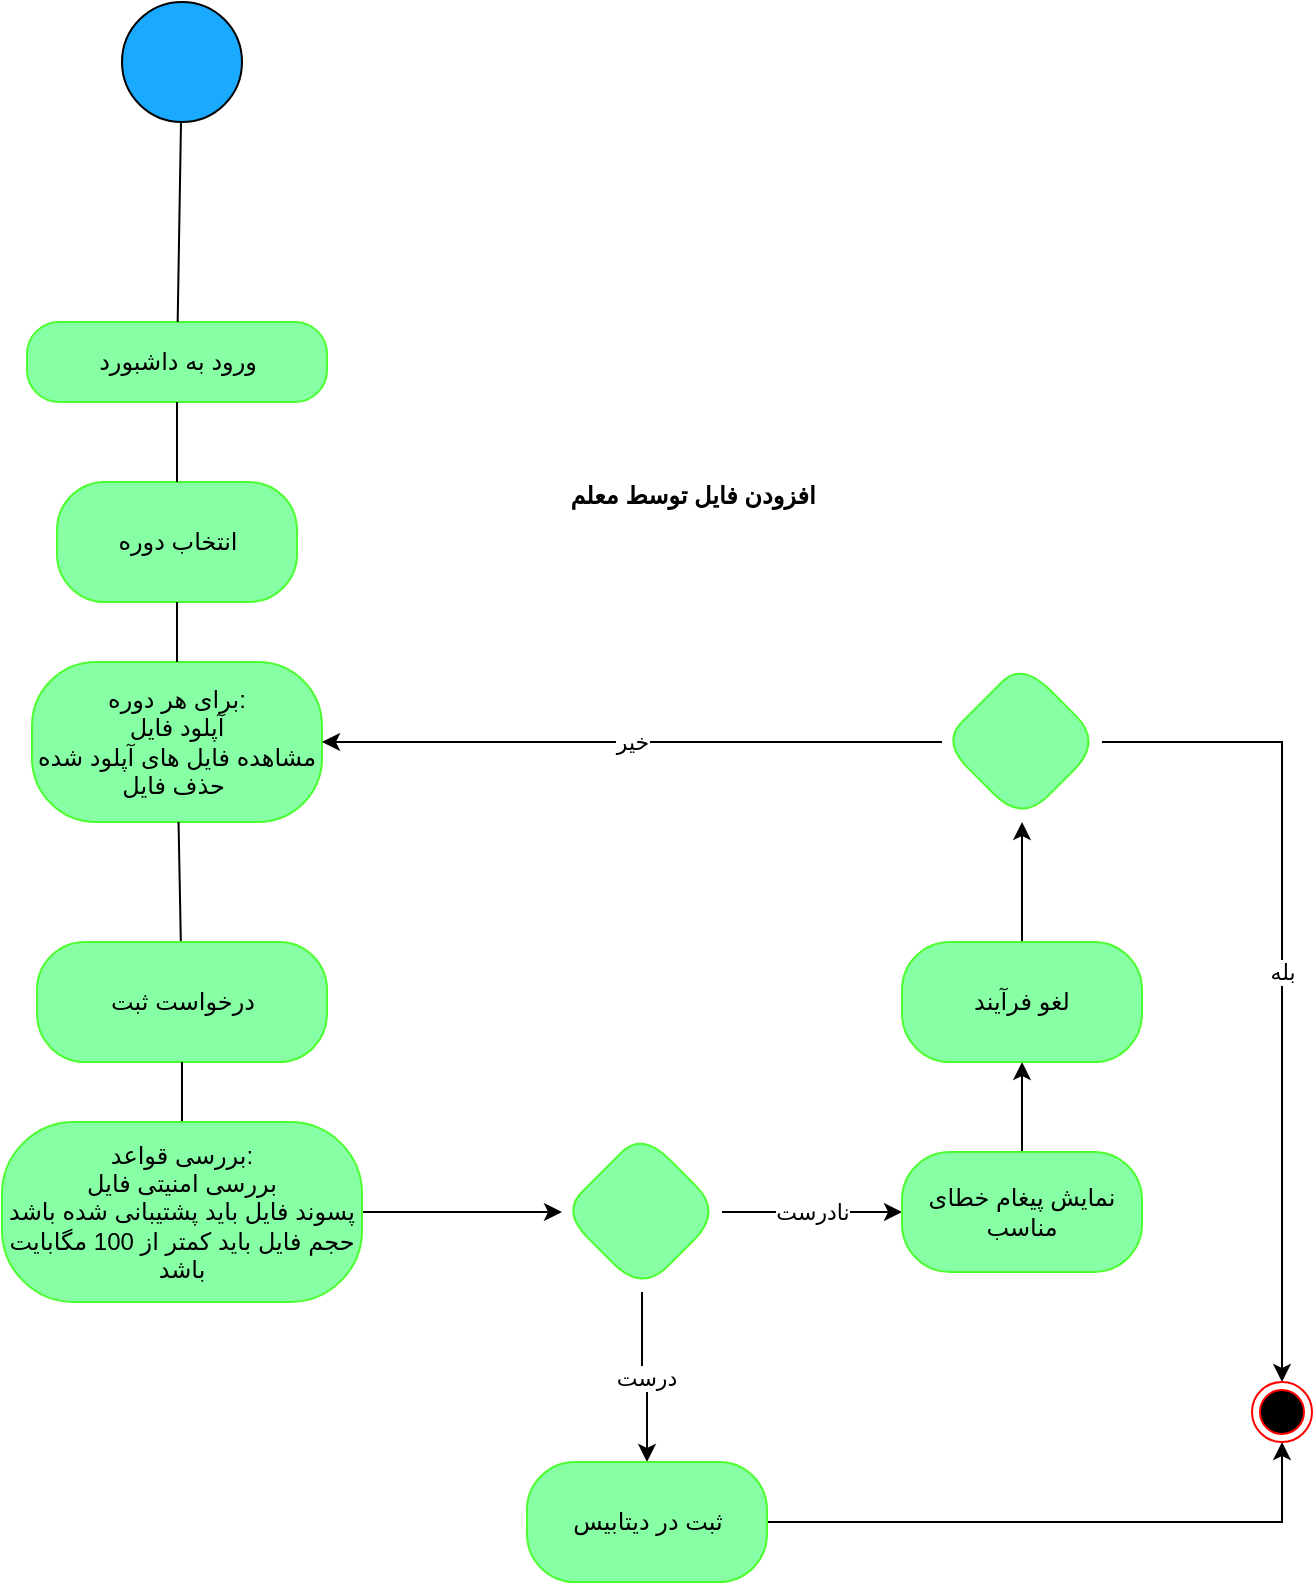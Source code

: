 <mxfile version="27.0.9">
  <diagram name="Page-1" id="ZxdXhc4Eh4dnQx7W6EZF">
    <mxGraphModel dx="1004" dy="1237" grid="1" gridSize="10" guides="1" tooltips="1" connect="1" arrows="1" fold="1" page="1" pageScale="1" pageWidth="850" pageHeight="1100" math="0" shadow="0">
      <root>
        <mxCell id="0" />
        <mxCell id="1" parent="0" />
        <mxCell id="6ADE_hiTO7GJpJ1rN5QM-1" value="" style="verticalLabelPosition=bottom;verticalAlign=top;html=1;shape=mxgraph.flowchart.on-page_reference;fillColor=#19AAFF;" vertex="1" parent="1">
          <mxGeometry x="120" y="40" width="60" height="60" as="geometry" />
        </mxCell>
        <mxCell id="6ADE_hiTO7GJpJ1rN5QM-2" value="ورود به داشبورد" style="rounded=1;whiteSpace=wrap;html=1;arcSize=40;fontColor=#000000;fillColor=#87FFA4;strokeColor=#4BFF30;" vertex="1" parent="1">
          <mxGeometry x="72.5" y="200" width="150" height="40" as="geometry" />
        </mxCell>
        <mxCell id="6ADE_hiTO7GJpJ1rN5QM-3" value="" style="endArrow=none;html=1;rounded=0;" edge="1" parent="1" source="6ADE_hiTO7GJpJ1rN5QM-1" target="6ADE_hiTO7GJpJ1rN5QM-2">
          <mxGeometry relative="1" as="geometry">
            <mxPoint x="165" y="170" as="sourcePoint" />
            <mxPoint x="325" y="170" as="targetPoint" />
          </mxGeometry>
        </mxCell>
        <mxCell id="6ADE_hiTO7GJpJ1rN5QM-4" value="انتخاب دوره" style="whiteSpace=wrap;html=1;fillColor=#87FFA4;strokeColor=#4BFF30;fontColor=#000000;rounded=1;arcSize=40;" vertex="1" parent="1">
          <mxGeometry x="87.5" y="280" width="120" height="60" as="geometry" />
        </mxCell>
        <mxCell id="6ADE_hiTO7GJpJ1rN5QM-5" value="" style="endArrow=none;html=1;rounded=0;" edge="1" parent="1" source="6ADE_hiTO7GJpJ1rN5QM-2" target="6ADE_hiTO7GJpJ1rN5QM-4">
          <mxGeometry relative="1" as="geometry">
            <mxPoint x="150" y="240" as="sourcePoint" />
            <mxPoint x="150" y="400" as="targetPoint" />
          </mxGeometry>
        </mxCell>
        <mxCell id="6ADE_hiTO7GJpJ1rN5QM-6" value="برای هر دوره:&lt;br&gt;آپلود فایل&lt;br&gt;&lt;div&gt;مشاهده فایل های آپلود شده&lt;/div&gt;&lt;div&gt;حذف فایل&amp;nbsp;&lt;/div&gt;" style="whiteSpace=wrap;html=1;fillColor=#87FFA4;strokeColor=#4BFF30;fontColor=#000000;rounded=1;arcSize=40;" vertex="1" parent="1">
          <mxGeometry x="75" y="370" width="145" height="80" as="geometry" />
        </mxCell>
        <mxCell id="6ADE_hiTO7GJpJ1rN5QM-7" value="" style="endArrow=none;html=1;rounded=0;" edge="1" parent="1" source="6ADE_hiTO7GJpJ1rN5QM-4" target="6ADE_hiTO7GJpJ1rN5QM-6">
          <mxGeometry relative="1" as="geometry">
            <mxPoint x="150" y="350" as="sourcePoint" />
            <mxPoint x="150" y="510" as="targetPoint" />
          </mxGeometry>
        </mxCell>
        <mxCell id="6ADE_hiTO7GJpJ1rN5QM-8" value="" style="endArrow=none;html=1;rounded=0;" edge="1" parent="1" source="6ADE_hiTO7GJpJ1rN5QM-6" target="6ADE_hiTO7GJpJ1rN5QM-9">
          <mxGeometry relative="1" as="geometry">
            <mxPoint x="151" y="460" as="sourcePoint" />
            <mxPoint x="150" y="620" as="targetPoint" />
          </mxGeometry>
        </mxCell>
        <mxCell id="6ADE_hiTO7GJpJ1rN5QM-9" value="درخواست ثبت" style="whiteSpace=wrap;html=1;fillColor=#87FFA4;strokeColor=#4BFF30;fontColor=#000000;rounded=1;arcSize=40;" vertex="1" parent="1">
          <mxGeometry x="77.5" y="510" width="145" height="60" as="geometry" />
        </mxCell>
        <mxCell id="6ADE_hiTO7GJpJ1rN5QM-10" value="" style="endArrow=none;html=1;rounded=0;" edge="1" parent="1" source="6ADE_hiTO7GJpJ1rN5QM-9" target="6ADE_hiTO7GJpJ1rN5QM-12">
          <mxGeometry relative="1" as="geometry">
            <mxPoint x="145" y="540" as="sourcePoint" />
            <mxPoint x="152.5" y="710" as="targetPoint" />
          </mxGeometry>
        </mxCell>
        <mxCell id="6ADE_hiTO7GJpJ1rN5QM-11" value="" style="edgeStyle=orthogonalEdgeStyle;rounded=0;orthogonalLoop=1;jettySize=auto;html=1;" edge="1" parent="1" source="6ADE_hiTO7GJpJ1rN5QM-12" target="6ADE_hiTO7GJpJ1rN5QM-15">
          <mxGeometry relative="1" as="geometry" />
        </mxCell>
        <mxCell id="6ADE_hiTO7GJpJ1rN5QM-12" value="بررسی قواعد:&lt;br&gt;بررسی امنیتی فایل&lt;br&gt;&lt;div&gt;پسوند فایل باید پشتیبانی شده باشد&lt;/div&gt;&lt;div&gt;حجم فایل باید کمتر از 100 مگابایت باشد&lt;/div&gt;" style="whiteSpace=wrap;html=1;fillColor=#87FFA4;strokeColor=#4BFF30;fontColor=#000000;rounded=1;arcSize=40;" vertex="1" parent="1">
          <mxGeometry x="60" y="600" width="180" height="90" as="geometry" />
        </mxCell>
        <mxCell id="6ADE_hiTO7GJpJ1rN5QM-13" value="درست" style="edgeStyle=orthogonalEdgeStyle;rounded=0;orthogonalLoop=1;jettySize=auto;html=1;" edge="1" parent="1" source="6ADE_hiTO7GJpJ1rN5QM-15" target="6ADE_hiTO7GJpJ1rN5QM-17">
          <mxGeometry relative="1" as="geometry" />
        </mxCell>
        <mxCell id="6ADE_hiTO7GJpJ1rN5QM-14" value="نادرست" style="edgeStyle=orthogonalEdgeStyle;rounded=0;orthogonalLoop=1;jettySize=auto;html=1;" edge="1" parent="1" source="6ADE_hiTO7GJpJ1rN5QM-15" target="6ADE_hiTO7GJpJ1rN5QM-19">
          <mxGeometry relative="1" as="geometry" />
        </mxCell>
        <mxCell id="6ADE_hiTO7GJpJ1rN5QM-15" value="" style="rhombus;whiteSpace=wrap;html=1;fillColor=#87FFA4;strokeColor=#4BFF30;fontColor=#000000;rounded=1;arcSize=40;" vertex="1" parent="1">
          <mxGeometry x="340" y="605" width="80" height="80" as="geometry" />
        </mxCell>
        <mxCell id="6ADE_hiTO7GJpJ1rN5QM-16" style="edgeStyle=orthogonalEdgeStyle;rounded=0;orthogonalLoop=1;jettySize=auto;html=1;" edge="1" parent="1" source="6ADE_hiTO7GJpJ1rN5QM-17" target="6ADE_hiTO7GJpJ1rN5QM-25">
          <mxGeometry relative="1" as="geometry" />
        </mxCell>
        <mxCell id="6ADE_hiTO7GJpJ1rN5QM-17" value="ثبت در دیتابیس" style="whiteSpace=wrap;html=1;fillColor=#87FFA4;strokeColor=#4BFF30;fontColor=#000000;rounded=1;arcSize=40;" vertex="1" parent="1">
          <mxGeometry x="322.5" y="770" width="120" height="60" as="geometry" />
        </mxCell>
        <mxCell id="6ADE_hiTO7GJpJ1rN5QM-18" value="" style="edgeStyle=orthogonalEdgeStyle;rounded=0;orthogonalLoop=1;jettySize=auto;html=1;" edge="1" parent="1" source="6ADE_hiTO7GJpJ1rN5QM-19" target="6ADE_hiTO7GJpJ1rN5QM-21">
          <mxGeometry relative="1" as="geometry" />
        </mxCell>
        <mxCell id="6ADE_hiTO7GJpJ1rN5QM-19" value="نمایش پیغام خطای مناسب" style="whiteSpace=wrap;html=1;fillColor=#87FFA4;strokeColor=#4BFF30;fontColor=#000000;rounded=1;arcSize=40;" vertex="1" parent="1">
          <mxGeometry x="510" y="615" width="120" height="60" as="geometry" />
        </mxCell>
        <mxCell id="6ADE_hiTO7GJpJ1rN5QM-20" value="" style="edgeStyle=orthogonalEdgeStyle;rounded=0;orthogonalLoop=1;jettySize=auto;html=1;" edge="1" parent="1" source="6ADE_hiTO7GJpJ1rN5QM-21" target="6ADE_hiTO7GJpJ1rN5QM-24">
          <mxGeometry relative="1" as="geometry" />
        </mxCell>
        <mxCell id="6ADE_hiTO7GJpJ1rN5QM-21" value="لغو فرآیند" style="whiteSpace=wrap;html=1;fillColor=#87FFA4;strokeColor=#4BFF30;fontColor=#000000;rounded=1;arcSize=40;" vertex="1" parent="1">
          <mxGeometry x="510" y="510" width="120" height="60" as="geometry" />
        </mxCell>
        <mxCell id="6ADE_hiTO7GJpJ1rN5QM-22" value="خیر" style="edgeStyle=orthogonalEdgeStyle;rounded=0;orthogonalLoop=1;jettySize=auto;html=1;" edge="1" parent="1" source="6ADE_hiTO7GJpJ1rN5QM-24" target="6ADE_hiTO7GJpJ1rN5QM-6">
          <mxGeometry relative="1" as="geometry" />
        </mxCell>
        <mxCell id="6ADE_hiTO7GJpJ1rN5QM-23" value="بله" style="edgeStyle=orthogonalEdgeStyle;rounded=0;orthogonalLoop=1;jettySize=auto;html=1;" edge="1" parent="1" source="6ADE_hiTO7GJpJ1rN5QM-24" target="6ADE_hiTO7GJpJ1rN5QM-25">
          <mxGeometry relative="1" as="geometry" />
        </mxCell>
        <mxCell id="6ADE_hiTO7GJpJ1rN5QM-24" value="" style="rhombus;whiteSpace=wrap;html=1;fillColor=#87FFA4;strokeColor=#4BFF30;fontColor=#000000;rounded=1;arcSize=40;" vertex="1" parent="1">
          <mxGeometry x="530" y="370" width="80" height="80" as="geometry" />
        </mxCell>
        <mxCell id="6ADE_hiTO7GJpJ1rN5QM-25" value="" style="ellipse;html=1;shape=endState;fillColor=#000000;strokeColor=#ff0000;" vertex="1" parent="1">
          <mxGeometry x="685" y="730" width="30" height="30" as="geometry" />
        </mxCell>
        <mxCell id="6ADE_hiTO7GJpJ1rN5QM-26" value="افزودن فایل توسط معلم" style="text;align=center;fontStyle=1;verticalAlign=middle;spacingLeft=3;spacingRight=3;strokeColor=none;rotatable=0;points=[[0,0.5],[1,0.5]];portConstraint=eastwest;html=1;" vertex="1" parent="1">
          <mxGeometry x="340" y="274" width="130" height="26" as="geometry" />
        </mxCell>
      </root>
    </mxGraphModel>
  </diagram>
</mxfile>
